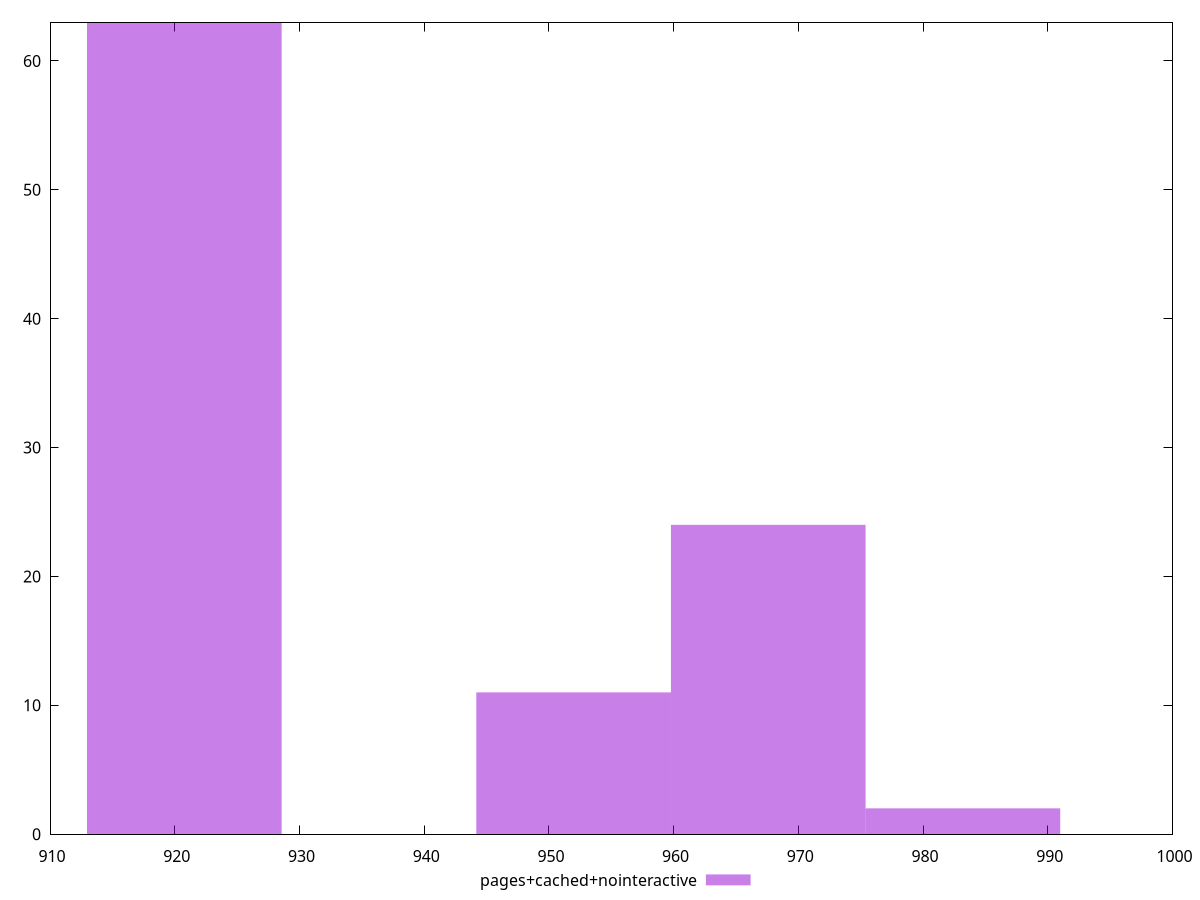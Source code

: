 $_pagesCachedNointeractive <<EOF
983.1948158860693 2
920.7697482107633 63
967.5885489672427 24
951.9822820484162 11
EOF
set key outside below
set terminal pngcairo
set output "report_00006_2020-11-02T20-21-41.718Z/render-blocking-resources/pages+cached+nointeractive//raw_hist.png"
set yrange [0:63]
set boxwidth 15.606266918826496
set style fill transparent solid 0.5 noborder
plot $_pagesCachedNointeractive title "pages+cached+nointeractive" with boxes ,